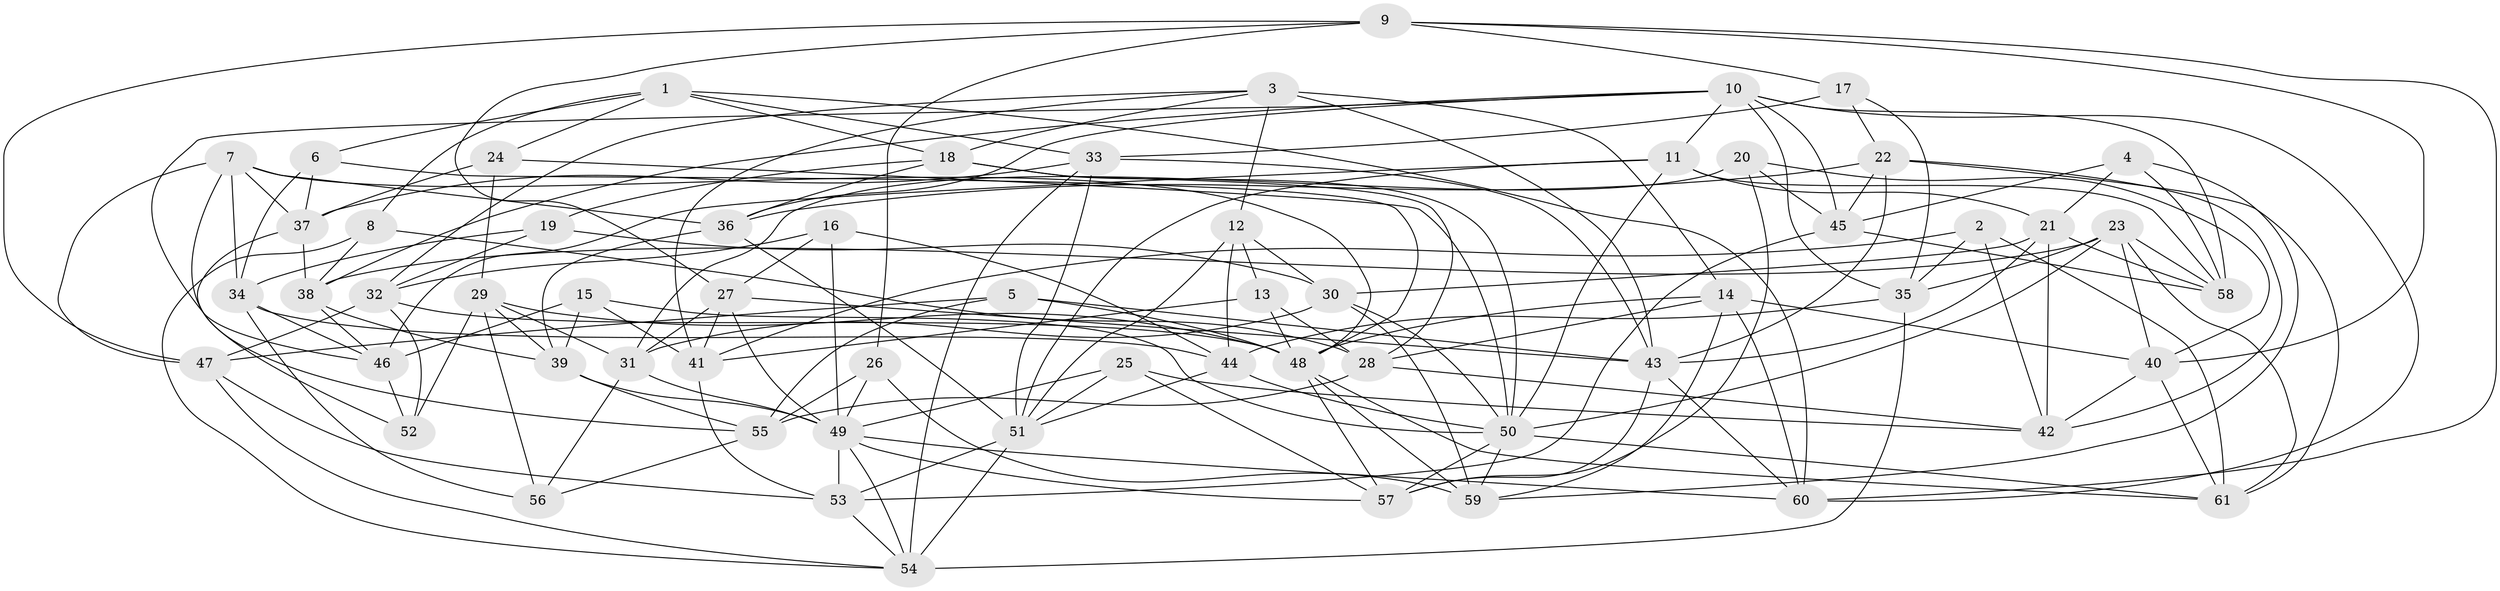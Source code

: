 // original degree distribution, {4: 1.0}
// Generated by graph-tools (version 1.1) at 2025/50/03/09/25 03:50:55]
// undirected, 61 vertices, 176 edges
graph export_dot {
graph [start="1"]
  node [color=gray90,style=filled];
  1;
  2;
  3;
  4;
  5;
  6;
  7;
  8;
  9;
  10;
  11;
  12;
  13;
  14;
  15;
  16;
  17;
  18;
  19;
  20;
  21;
  22;
  23;
  24;
  25;
  26;
  27;
  28;
  29;
  30;
  31;
  32;
  33;
  34;
  35;
  36;
  37;
  38;
  39;
  40;
  41;
  42;
  43;
  44;
  45;
  46;
  47;
  48;
  49;
  50;
  51;
  52;
  53;
  54;
  55;
  56;
  57;
  58;
  59;
  60;
  61;
  1 -- 6 [weight=1.0];
  1 -- 8 [weight=1.0];
  1 -- 18 [weight=1.0];
  1 -- 24 [weight=1.0];
  1 -- 33 [weight=1.0];
  1 -- 60 [weight=1.0];
  2 -- 35 [weight=1.0];
  2 -- 41 [weight=1.0];
  2 -- 42 [weight=1.0];
  2 -- 61 [weight=1.0];
  3 -- 12 [weight=1.0];
  3 -- 14 [weight=1.0];
  3 -- 18 [weight=1.0];
  3 -- 32 [weight=1.0];
  3 -- 41 [weight=1.0];
  3 -- 43 [weight=1.0];
  4 -- 21 [weight=1.0];
  4 -- 45 [weight=1.0];
  4 -- 58 [weight=1.0];
  4 -- 59 [weight=1.0];
  5 -- 43 [weight=1.0];
  5 -- 47 [weight=1.0];
  5 -- 48 [weight=1.0];
  5 -- 55 [weight=1.0];
  6 -- 34 [weight=1.0];
  6 -- 37 [weight=1.0];
  6 -- 48 [weight=1.0];
  7 -- 34 [weight=1.0];
  7 -- 36 [weight=1.0];
  7 -- 37 [weight=1.0];
  7 -- 47 [weight=1.0];
  7 -- 48 [weight=1.0];
  7 -- 55 [weight=1.0];
  8 -- 28 [weight=1.0];
  8 -- 38 [weight=1.0];
  8 -- 54 [weight=1.0];
  9 -- 17 [weight=1.0];
  9 -- 26 [weight=1.0];
  9 -- 27 [weight=1.0];
  9 -- 40 [weight=1.0];
  9 -- 47 [weight=1.0];
  9 -- 60 [weight=1.0];
  10 -- 11 [weight=1.0];
  10 -- 35 [weight=1.0];
  10 -- 36 [weight=1.0];
  10 -- 38 [weight=1.0];
  10 -- 45 [weight=1.0];
  10 -- 46 [weight=1.0];
  10 -- 58 [weight=1.0];
  10 -- 60 [weight=1.0];
  11 -- 21 [weight=1.0];
  11 -- 46 [weight=1.0];
  11 -- 50 [weight=1.0];
  11 -- 51 [weight=1.0];
  11 -- 58 [weight=1.0];
  12 -- 13 [weight=1.0];
  12 -- 30 [weight=1.0];
  12 -- 44 [weight=1.0];
  12 -- 51 [weight=2.0];
  13 -- 28 [weight=1.0];
  13 -- 41 [weight=1.0];
  13 -- 48 [weight=1.0];
  14 -- 28 [weight=1.0];
  14 -- 40 [weight=1.0];
  14 -- 48 [weight=1.0];
  14 -- 59 [weight=1.0];
  14 -- 60 [weight=1.0];
  15 -- 39 [weight=1.0];
  15 -- 41 [weight=1.0];
  15 -- 46 [weight=1.0];
  15 -- 50 [weight=1.0];
  16 -- 27 [weight=1.0];
  16 -- 32 [weight=1.0];
  16 -- 44 [weight=1.0];
  16 -- 49 [weight=1.0];
  17 -- 22 [weight=1.0];
  17 -- 33 [weight=1.0];
  17 -- 35 [weight=1.0];
  18 -- 19 [weight=1.0];
  18 -- 28 [weight=1.0];
  18 -- 36 [weight=1.0];
  18 -- 50 [weight=1.0];
  19 -- 30 [weight=1.0];
  19 -- 32 [weight=1.0];
  19 -- 34 [weight=1.0];
  20 -- 31 [weight=1.0];
  20 -- 40 [weight=1.0];
  20 -- 45 [weight=1.0];
  20 -- 57 [weight=1.0];
  21 -- 30 [weight=1.0];
  21 -- 42 [weight=1.0];
  21 -- 43 [weight=1.0];
  21 -- 58 [weight=1.0];
  22 -- 36 [weight=1.0];
  22 -- 42 [weight=1.0];
  22 -- 43 [weight=1.0];
  22 -- 45 [weight=1.0];
  22 -- 61 [weight=1.0];
  23 -- 35 [weight=1.0];
  23 -- 38 [weight=1.0];
  23 -- 40 [weight=1.0];
  23 -- 50 [weight=1.0];
  23 -- 58 [weight=1.0];
  23 -- 61 [weight=1.0];
  24 -- 29 [weight=1.0];
  24 -- 37 [weight=1.0];
  24 -- 50 [weight=1.0];
  25 -- 42 [weight=1.0];
  25 -- 49 [weight=1.0];
  25 -- 51 [weight=1.0];
  25 -- 57 [weight=1.0];
  26 -- 49 [weight=1.0];
  26 -- 55 [weight=1.0];
  26 -- 59 [weight=1.0];
  27 -- 31 [weight=1.0];
  27 -- 41 [weight=1.0];
  27 -- 43 [weight=1.0];
  27 -- 49 [weight=1.0];
  28 -- 42 [weight=1.0];
  28 -- 55 [weight=1.0];
  29 -- 31 [weight=1.0];
  29 -- 39 [weight=1.0];
  29 -- 48 [weight=1.0];
  29 -- 52 [weight=1.0];
  29 -- 56 [weight=1.0];
  30 -- 31 [weight=1.0];
  30 -- 50 [weight=1.0];
  30 -- 59 [weight=1.0];
  31 -- 49 [weight=1.0];
  31 -- 56 [weight=1.0];
  32 -- 47 [weight=3.0];
  32 -- 48 [weight=1.0];
  32 -- 52 [weight=1.0];
  33 -- 37 [weight=1.0];
  33 -- 43 [weight=1.0];
  33 -- 51 [weight=1.0];
  33 -- 54 [weight=1.0];
  34 -- 44 [weight=1.0];
  34 -- 46 [weight=1.0];
  34 -- 56 [weight=1.0];
  35 -- 44 [weight=1.0];
  35 -- 54 [weight=1.0];
  36 -- 39 [weight=1.0];
  36 -- 51 [weight=1.0];
  37 -- 38 [weight=1.0];
  37 -- 52 [weight=1.0];
  38 -- 39 [weight=1.0];
  38 -- 46 [weight=1.0];
  39 -- 49 [weight=1.0];
  39 -- 55 [weight=1.0];
  40 -- 42 [weight=1.0];
  40 -- 61 [weight=1.0];
  41 -- 53 [weight=1.0];
  43 -- 57 [weight=1.0];
  43 -- 60 [weight=1.0];
  44 -- 50 [weight=1.0];
  44 -- 51 [weight=1.0];
  45 -- 53 [weight=1.0];
  45 -- 58 [weight=1.0];
  46 -- 52 [weight=1.0];
  47 -- 53 [weight=1.0];
  47 -- 54 [weight=1.0];
  48 -- 57 [weight=1.0];
  48 -- 59 [weight=1.0];
  48 -- 61 [weight=1.0];
  49 -- 53 [weight=1.0];
  49 -- 54 [weight=1.0];
  49 -- 57 [weight=1.0];
  49 -- 60 [weight=1.0];
  50 -- 57 [weight=1.0];
  50 -- 59 [weight=1.0];
  50 -- 61 [weight=1.0];
  51 -- 53 [weight=1.0];
  51 -- 54 [weight=2.0];
  53 -- 54 [weight=1.0];
  55 -- 56 [weight=1.0];
}
